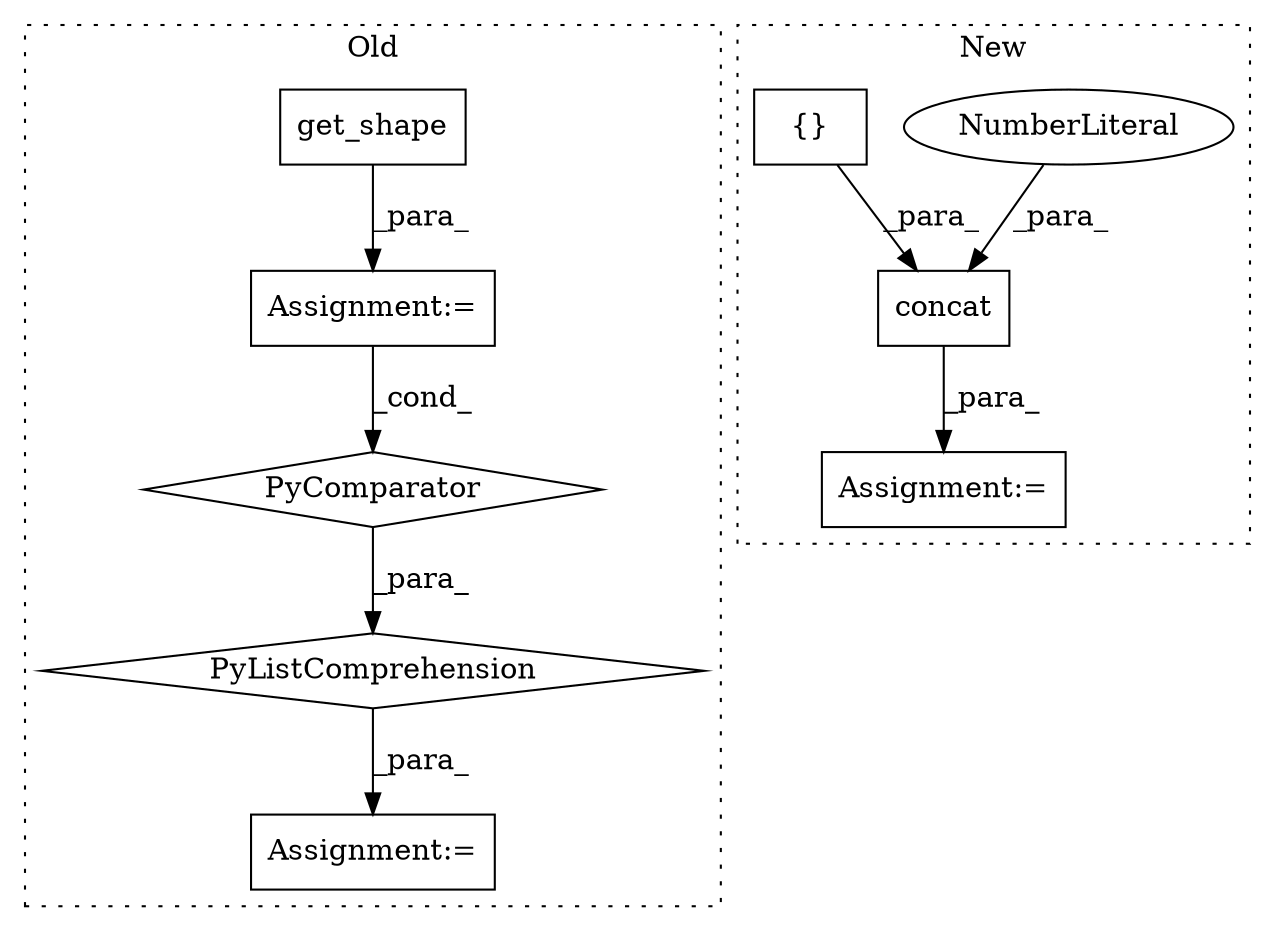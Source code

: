 digraph G {
subgraph cluster0 {
1 [label="PyListComprehension" a="109" s="5638" l="114" shape="diamond"];
3 [label="Assignment:=" a="7" s="5705" l="39" shape="box"];
4 [label="PyComparator" a="113" s="5705" l="39" shape="diamond"];
6 [label="Assignment:=" a="7" s="5626" l="12" shape="box"];
9 [label="get_shape" a="32" s="5714" l="11" shape="box"];
label = "Old";
style="dotted";
}
subgraph cluster1 {
2 [label="concat" a="32" s="5750,5824" l="12,1" shape="box"];
5 [label="NumberLiteral" a="34" s="5823" l="1" shape="ellipse"];
7 [label="Assignment:=" a="7" s="5717" l="1" shape="box"];
8 [label="{}" a="4" s="5771,5774" l="1,1" shape="box"];
label = "New";
style="dotted";
}
1 -> 6 [label="_para_"];
2 -> 7 [label="_para_"];
3 -> 4 [label="_cond_"];
4 -> 1 [label="_para_"];
5 -> 2 [label="_para_"];
8 -> 2 [label="_para_"];
9 -> 3 [label="_para_"];
}
